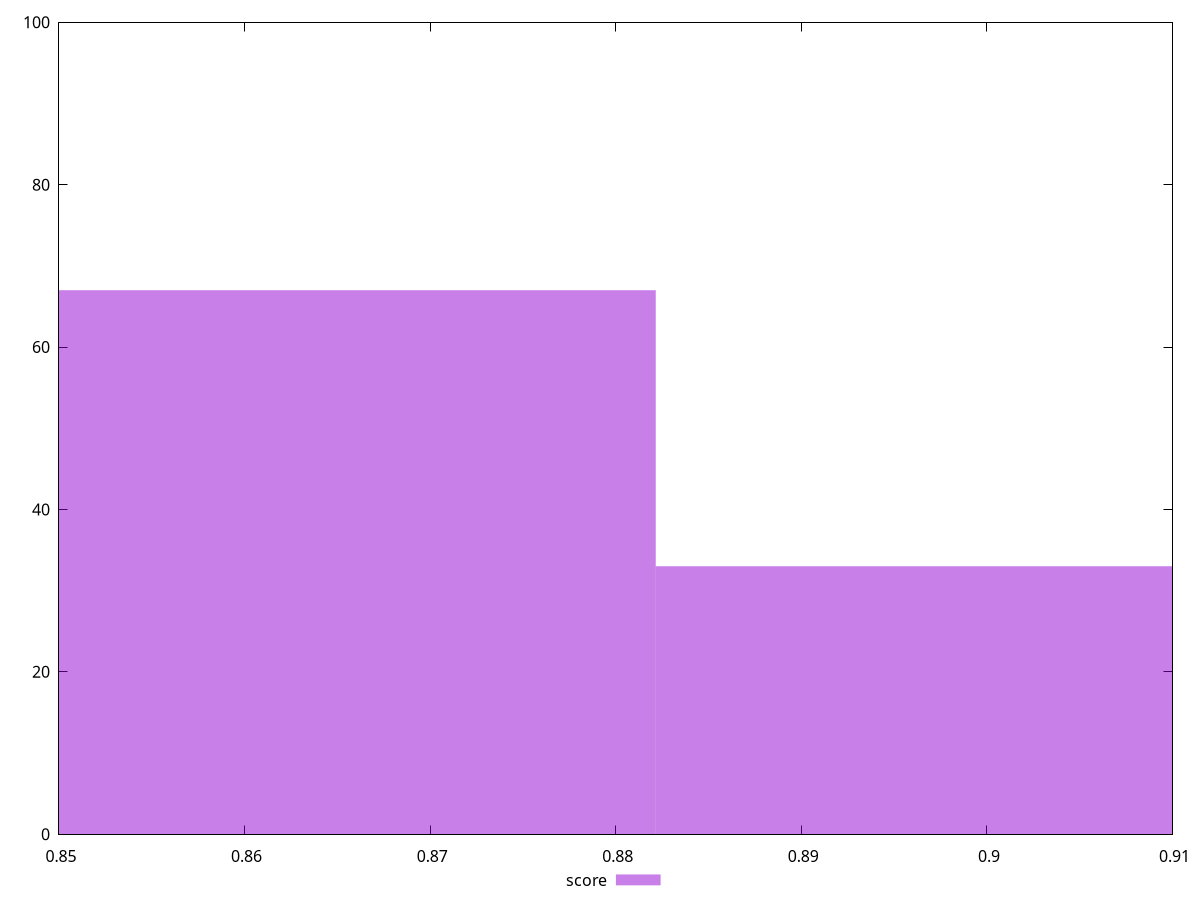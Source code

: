 reset

$score <<EOF
0.8641523502509513 67
0.9001586981780743 33
EOF

set key outside below
set boxwidth 0.03600634792712297
set xrange [0.85:0.91]
set yrange [0:100]
set trange [0:100]
set style fill transparent solid 0.5 noborder
set terminal svg size 640, 490 enhanced background rgb 'white'
set output "report_00018_2021-02-10T15-25-16.877Z/first-contentful-paint/samples/pages/score/histogram.svg"

plot $score title "score" with boxes

reset

